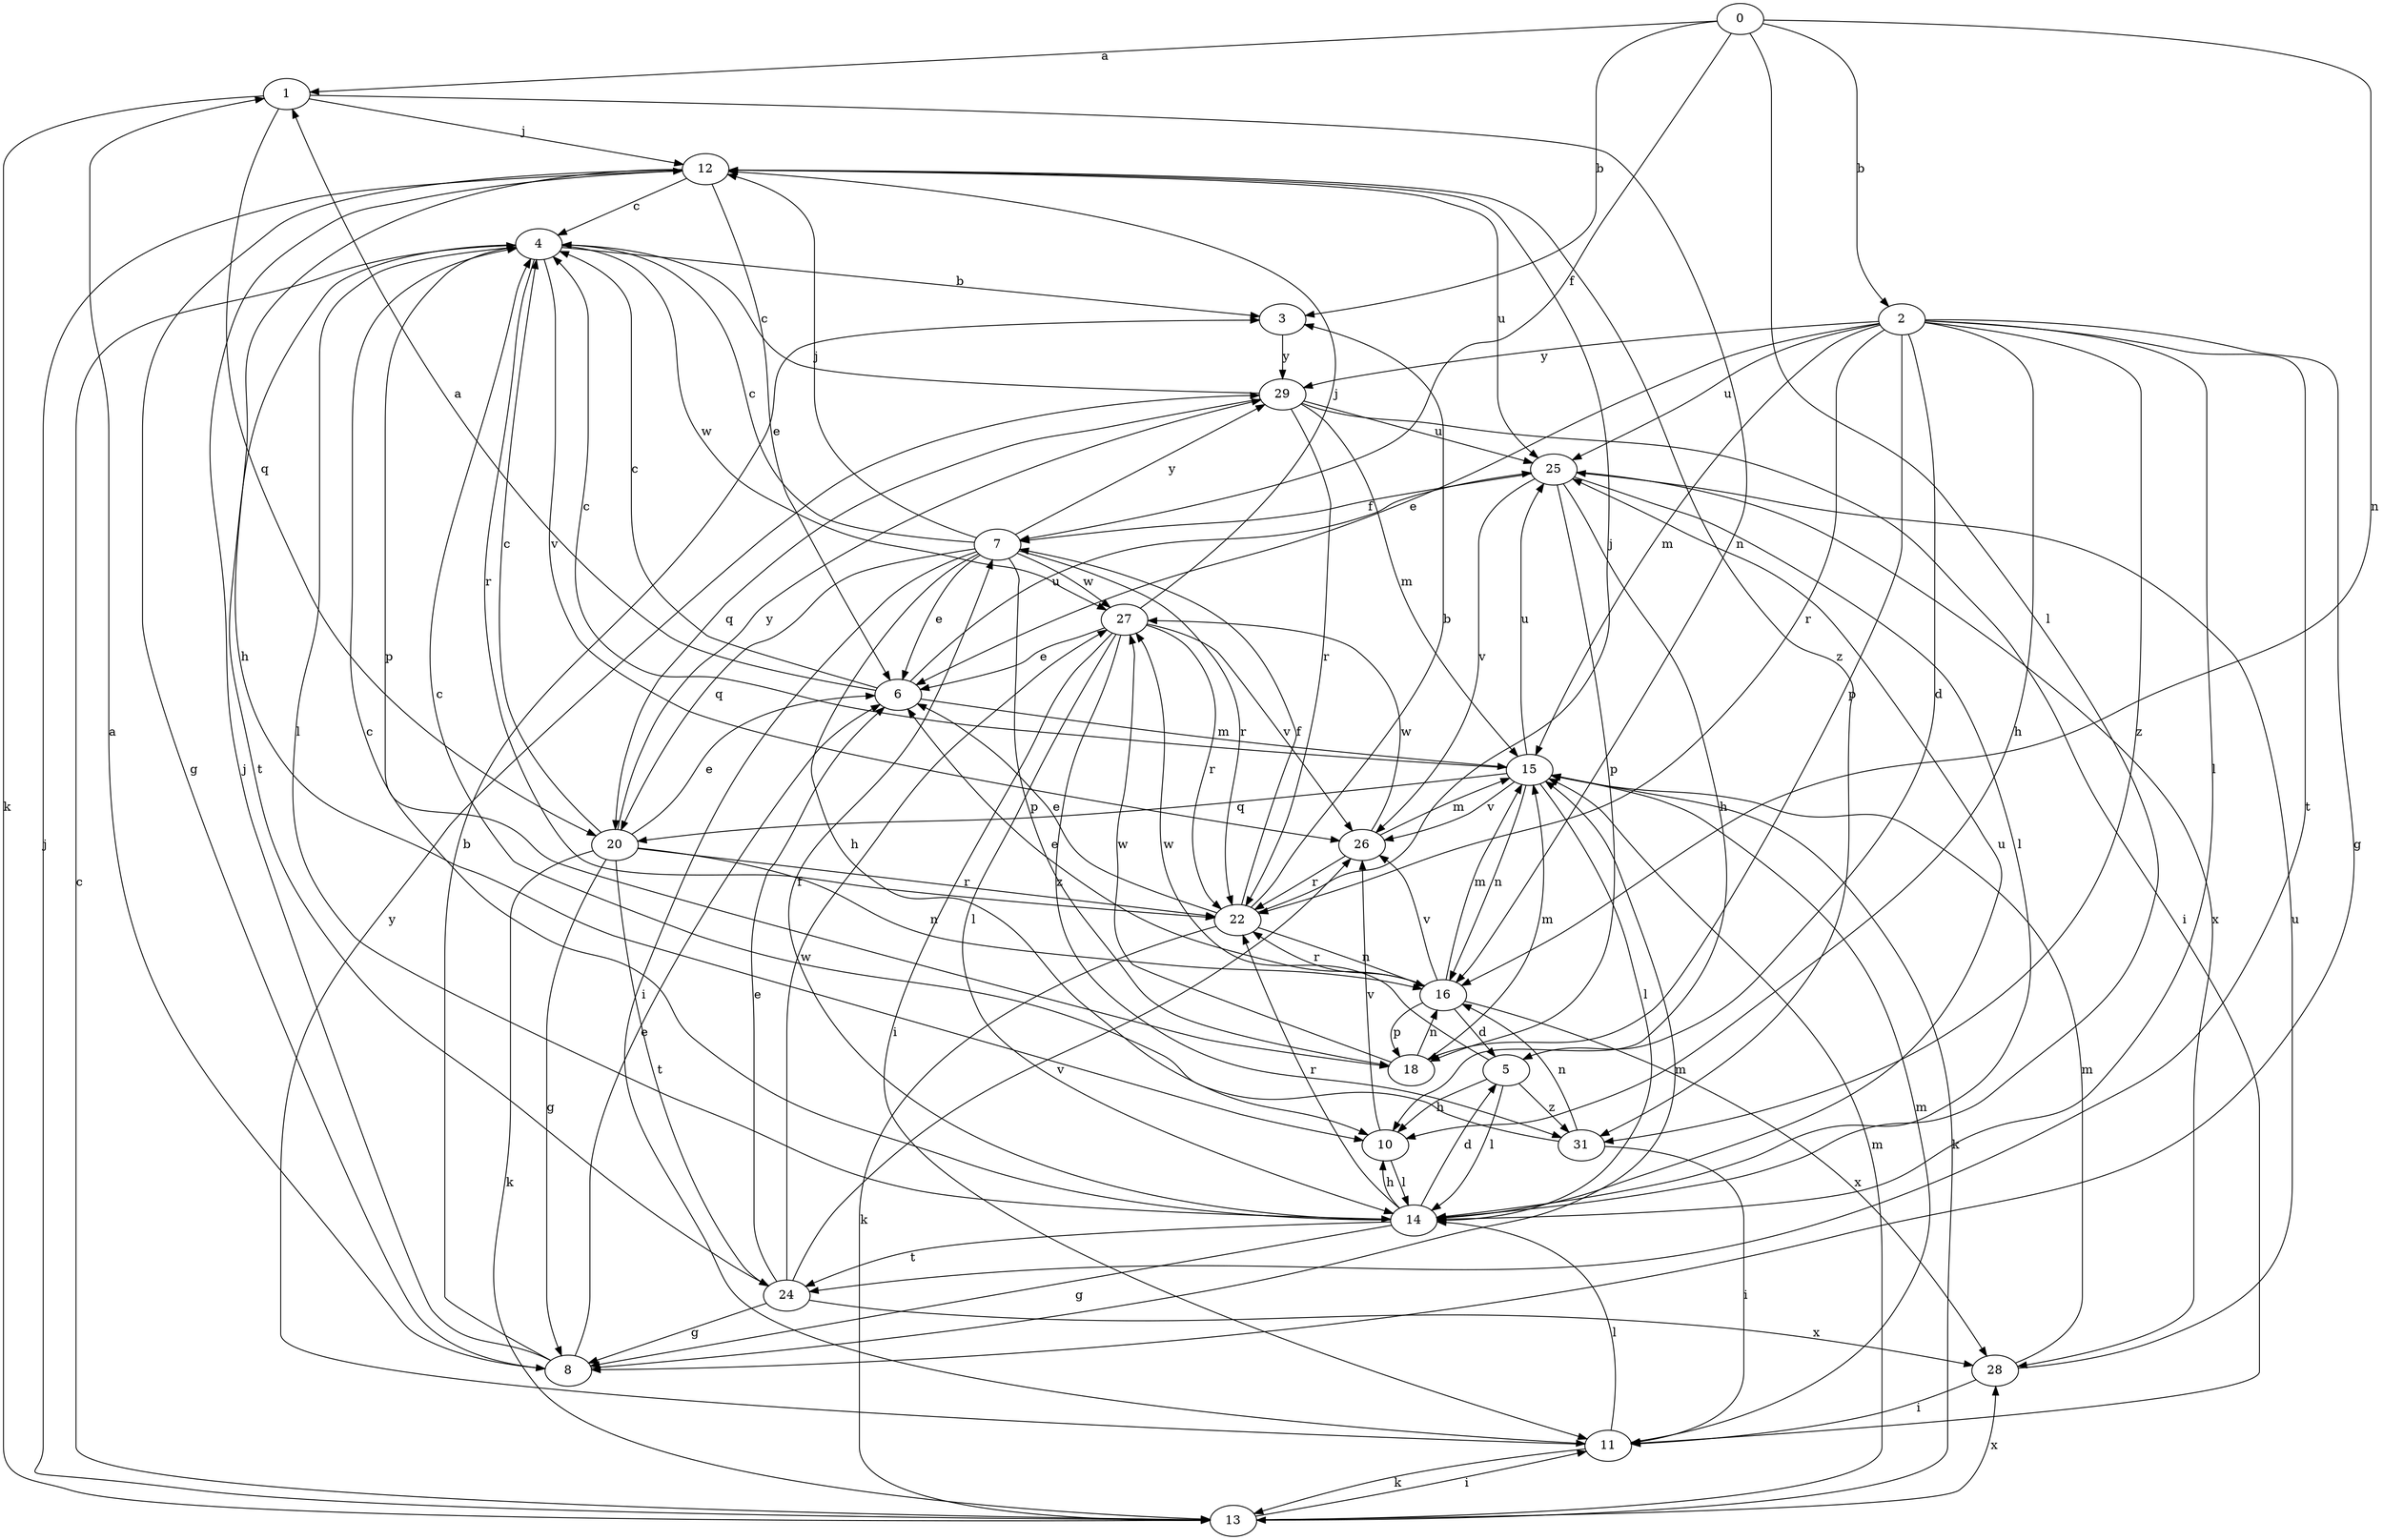 strict digraph  {
0;
1;
2;
3;
4;
5;
6;
7;
8;
10;
11;
12;
13;
14;
15;
16;
18;
20;
22;
24;
25;
26;
27;
28;
29;
31;
0 -> 1  [label=a];
0 -> 2  [label=b];
0 -> 3  [label=b];
0 -> 7  [label=f];
0 -> 14  [label=l];
0 -> 16  [label=n];
1 -> 12  [label=j];
1 -> 13  [label=k];
1 -> 16  [label=n];
1 -> 20  [label=q];
2 -> 5  [label=d];
2 -> 6  [label=e];
2 -> 8  [label=g];
2 -> 10  [label=h];
2 -> 14  [label=l];
2 -> 15  [label=m];
2 -> 18  [label=p];
2 -> 22  [label=r];
2 -> 24  [label=t];
2 -> 25  [label=u];
2 -> 29  [label=y];
2 -> 31  [label=z];
3 -> 29  [label=y];
4 -> 3  [label=b];
4 -> 14  [label=l];
4 -> 18  [label=p];
4 -> 22  [label=r];
4 -> 24  [label=t];
4 -> 26  [label=v];
4 -> 27  [label=w];
5 -> 10  [label=h];
5 -> 14  [label=l];
5 -> 27  [label=w];
5 -> 31  [label=z];
6 -> 1  [label=a];
6 -> 4  [label=c];
6 -> 15  [label=m];
6 -> 25  [label=u];
7 -> 4  [label=c];
7 -> 6  [label=e];
7 -> 10  [label=h];
7 -> 11  [label=i];
7 -> 12  [label=j];
7 -> 18  [label=p];
7 -> 20  [label=q];
7 -> 22  [label=r];
7 -> 27  [label=w];
7 -> 29  [label=y];
8 -> 1  [label=a];
8 -> 3  [label=b];
8 -> 6  [label=e];
8 -> 12  [label=j];
8 -> 15  [label=m];
10 -> 14  [label=l];
10 -> 26  [label=v];
11 -> 13  [label=k];
11 -> 14  [label=l];
11 -> 15  [label=m];
11 -> 29  [label=y];
12 -> 4  [label=c];
12 -> 6  [label=e];
12 -> 8  [label=g];
12 -> 10  [label=h];
12 -> 25  [label=u];
12 -> 31  [label=z];
13 -> 4  [label=c];
13 -> 11  [label=i];
13 -> 12  [label=j];
13 -> 15  [label=m];
13 -> 28  [label=x];
14 -> 4  [label=c];
14 -> 5  [label=d];
14 -> 7  [label=f];
14 -> 8  [label=g];
14 -> 10  [label=h];
14 -> 22  [label=r];
14 -> 24  [label=t];
14 -> 25  [label=u];
15 -> 4  [label=c];
15 -> 13  [label=k];
15 -> 14  [label=l];
15 -> 16  [label=n];
15 -> 20  [label=q];
15 -> 25  [label=u];
15 -> 26  [label=v];
16 -> 5  [label=d];
16 -> 6  [label=e];
16 -> 15  [label=m];
16 -> 18  [label=p];
16 -> 22  [label=r];
16 -> 26  [label=v];
16 -> 28  [label=x];
18 -> 15  [label=m];
18 -> 16  [label=n];
18 -> 27  [label=w];
20 -> 4  [label=c];
20 -> 6  [label=e];
20 -> 8  [label=g];
20 -> 13  [label=k];
20 -> 16  [label=n];
20 -> 22  [label=r];
20 -> 24  [label=t];
20 -> 29  [label=y];
22 -> 3  [label=b];
22 -> 6  [label=e];
22 -> 7  [label=f];
22 -> 12  [label=j];
22 -> 13  [label=k];
22 -> 16  [label=n];
24 -> 6  [label=e];
24 -> 8  [label=g];
24 -> 26  [label=v];
24 -> 27  [label=w];
24 -> 28  [label=x];
25 -> 7  [label=f];
25 -> 10  [label=h];
25 -> 14  [label=l];
25 -> 18  [label=p];
25 -> 26  [label=v];
25 -> 28  [label=x];
26 -> 15  [label=m];
26 -> 22  [label=r];
26 -> 27  [label=w];
27 -> 6  [label=e];
27 -> 11  [label=i];
27 -> 12  [label=j];
27 -> 14  [label=l];
27 -> 22  [label=r];
27 -> 26  [label=v];
27 -> 31  [label=z];
28 -> 11  [label=i];
28 -> 15  [label=m];
28 -> 25  [label=u];
29 -> 4  [label=c];
29 -> 11  [label=i];
29 -> 15  [label=m];
29 -> 20  [label=q];
29 -> 22  [label=r];
29 -> 25  [label=u];
31 -> 4  [label=c];
31 -> 11  [label=i];
31 -> 16  [label=n];
}
